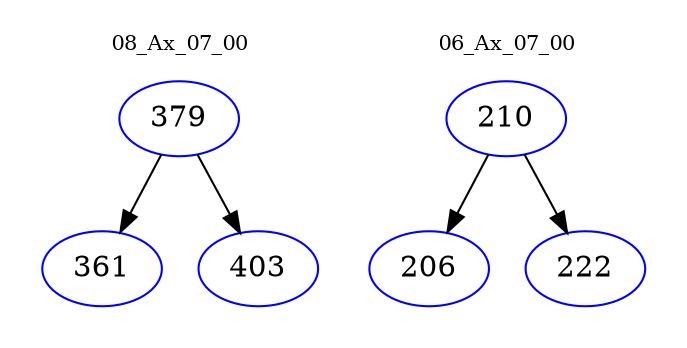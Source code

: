 digraph{
subgraph cluster_0 {
color = white
label = "08_Ax_07_00";
fontsize=10;
T0_379 [label="379", color="blue"]
T0_379 -> T0_361 [color="black"]
T0_361 [label="361", color="blue"]
T0_379 -> T0_403 [color="black"]
T0_403 [label="403", color="blue"]
}
subgraph cluster_1 {
color = white
label = "06_Ax_07_00";
fontsize=10;
T1_210 [label="210", color="blue"]
T1_210 -> T1_206 [color="black"]
T1_206 [label="206", color="blue"]
T1_210 -> T1_222 [color="black"]
T1_222 [label="222", color="blue"]
}
}
